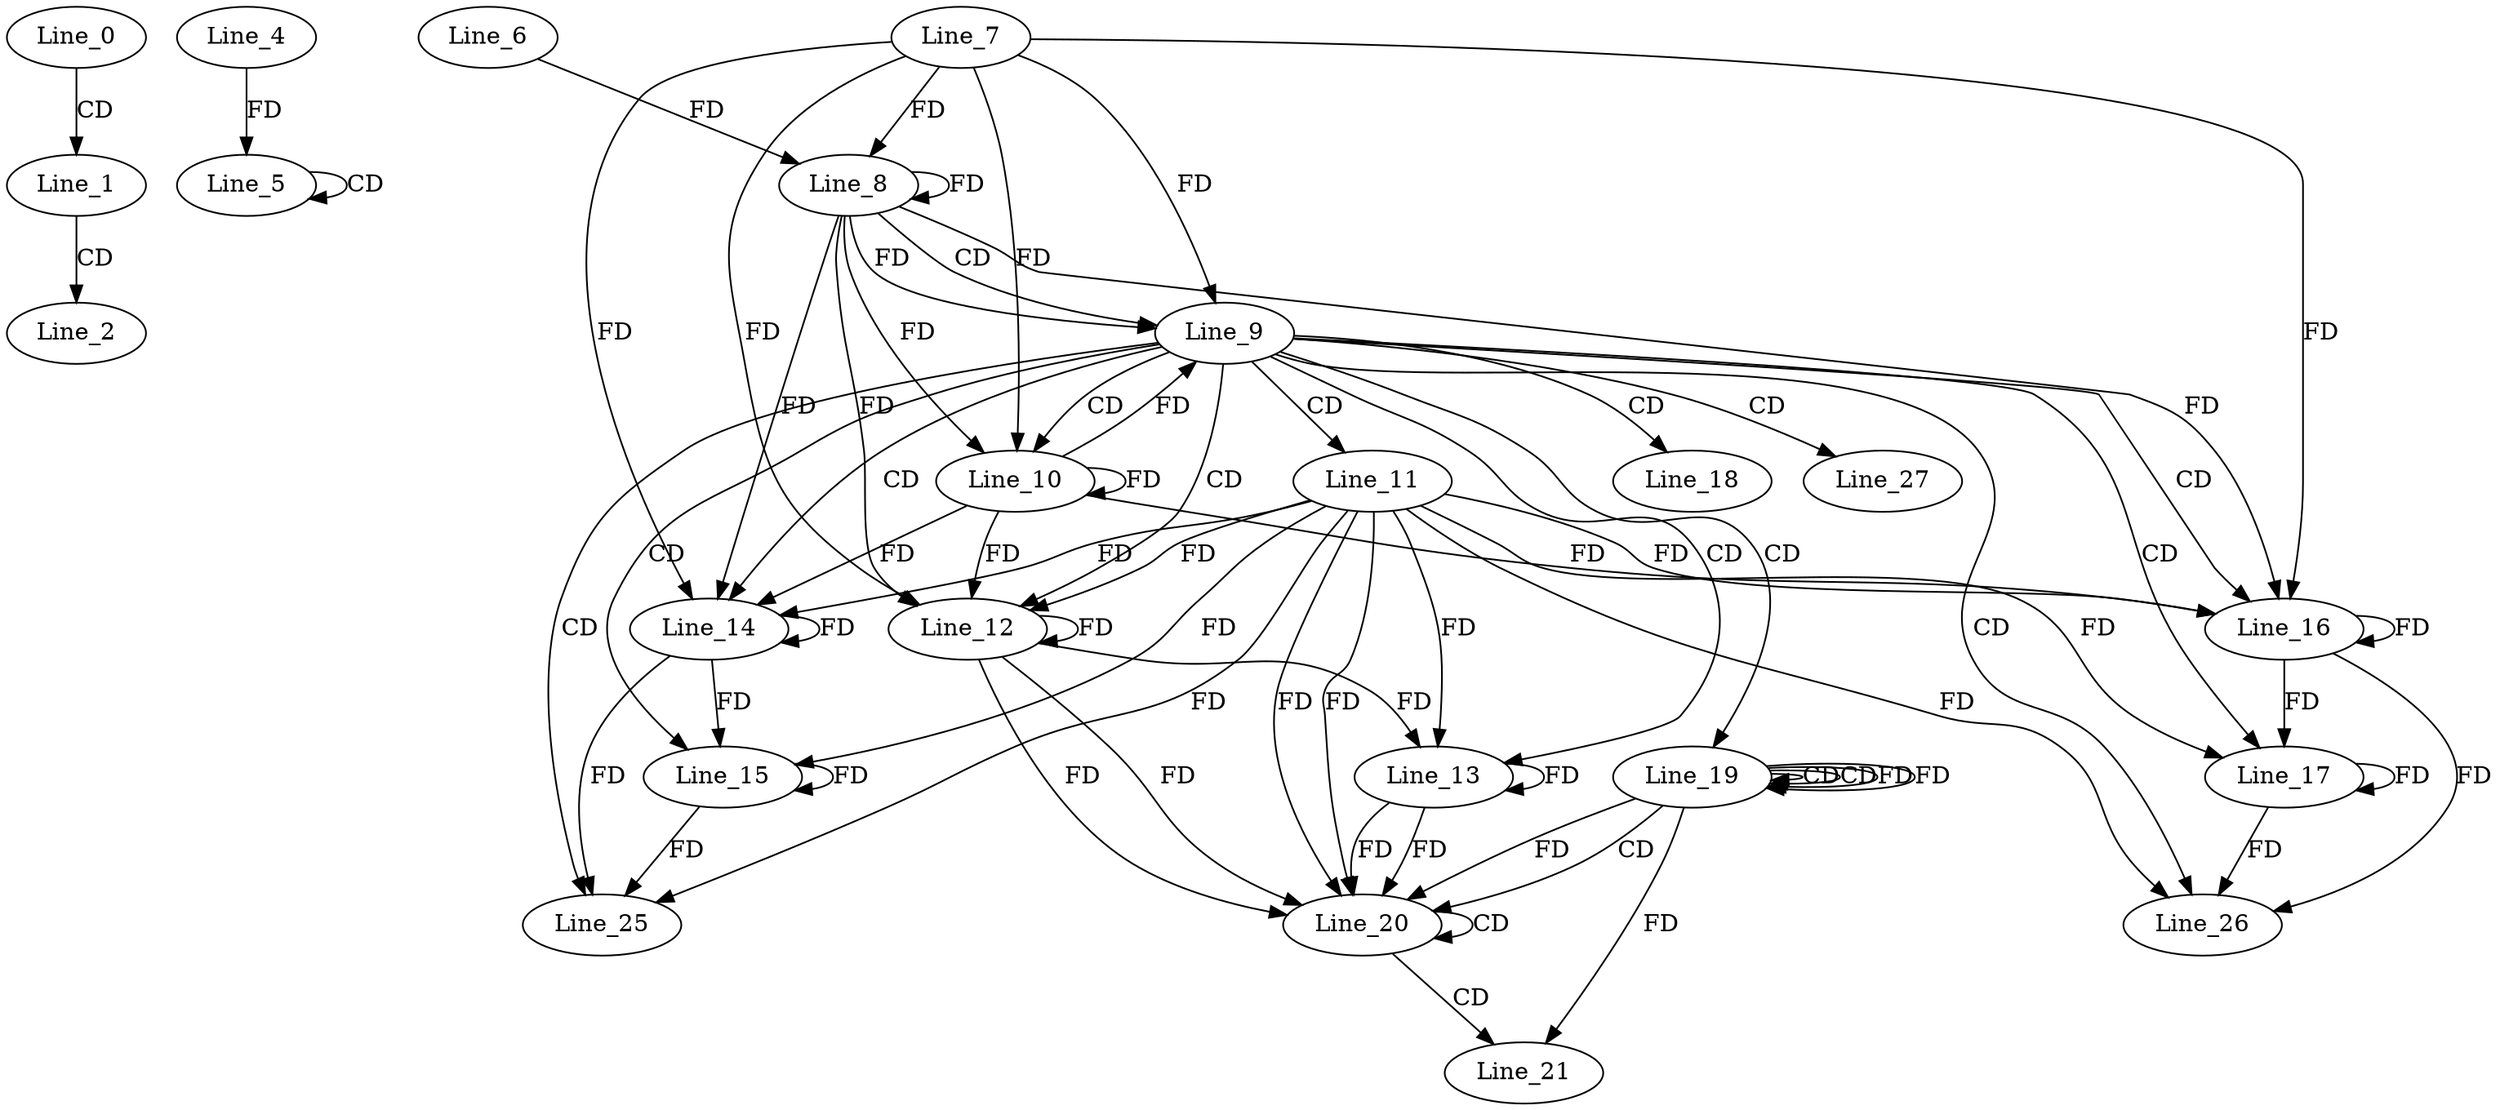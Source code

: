 digraph G {
  Line_0;
  Line_1;
  Line_2;
  Line_5;
  Line_5;
  Line_4;
  Line_8;
  Line_7;
  Line_8;
  Line_6;
  Line_8;
  Line_9;
  Line_9;
  Line_10;
  Line_10;
  Line_10;
  Line_11;
  Line_12;
  Line_12;
  Line_12;
  Line_13;
  Line_13;
  Line_13;
  Line_14;
  Line_14;
  Line_14;
  Line_15;
  Line_15;
  Line_15;
  Line_16;
  Line_16;
  Line_16;
  Line_17;
  Line_17;
  Line_17;
  Line_18;
  Line_19;
  Line_19;
  Line_19;
  Line_19;
  Line_20;
  Line_20;
  Line_20;
  Line_21;
  Line_25;
  Line_25;
  Line_26;
  Line_26;
  Line_27;
  Line_0 -> Line_1 [ label="CD" ];
  Line_1 -> Line_2 [ label="CD" ];
  Line_5 -> Line_5 [ label="CD" ];
  Line_4 -> Line_5 [ label="FD" ];
  Line_8 -> Line_8 [ label="FD" ];
  Line_7 -> Line_8 [ label="FD" ];
  Line_6 -> Line_8 [ label="FD" ];
  Line_8 -> Line_9 [ label="CD" ];
  Line_8 -> Line_9 [ label="FD" ];
  Line_7 -> Line_9 [ label="FD" ];
  Line_9 -> Line_10 [ label="CD" ];
  Line_8 -> Line_10 [ label="FD" ];
  Line_10 -> Line_10 [ label="FD" ];
  Line_7 -> Line_10 [ label="FD" ];
  Line_9 -> Line_11 [ label="CD" ];
  Line_9 -> Line_12 [ label="CD" ];
  Line_11 -> Line_12 [ label="FD" ];
  Line_12 -> Line_12 [ label="FD" ];
  Line_8 -> Line_12 [ label="FD" ];
  Line_10 -> Line_12 [ label="FD" ];
  Line_7 -> Line_12 [ label="FD" ];
  Line_9 -> Line_13 [ label="CD" ];
  Line_11 -> Line_13 [ label="FD" ];
  Line_12 -> Line_13 [ label="FD" ];
  Line_13 -> Line_13 [ label="FD" ];
  Line_9 -> Line_14 [ label="CD" ];
  Line_11 -> Line_14 [ label="FD" ];
  Line_14 -> Line_14 [ label="FD" ];
  Line_8 -> Line_14 [ label="FD" ];
  Line_10 -> Line_14 [ label="FD" ];
  Line_7 -> Line_14 [ label="FD" ];
  Line_9 -> Line_15 [ label="CD" ];
  Line_11 -> Line_15 [ label="FD" ];
  Line_14 -> Line_15 [ label="FD" ];
  Line_15 -> Line_15 [ label="FD" ];
  Line_9 -> Line_16 [ label="CD" ];
  Line_11 -> Line_16 [ label="FD" ];
  Line_16 -> Line_16 [ label="FD" ];
  Line_8 -> Line_16 [ label="FD" ];
  Line_10 -> Line_16 [ label="FD" ];
  Line_7 -> Line_16 [ label="FD" ];
  Line_9 -> Line_17 [ label="CD" ];
  Line_11 -> Line_17 [ label="FD" ];
  Line_16 -> Line_17 [ label="FD" ];
  Line_17 -> Line_17 [ label="FD" ];
  Line_9 -> Line_18 [ label="CD" ];
  Line_9 -> Line_19 [ label="CD" ];
  Line_19 -> Line_19 [ label="CD" ];
  Line_19 -> Line_19 [ label="CD" ];
  Line_19 -> Line_19 [ label="FD" ];
  Line_19 -> Line_20 [ label="CD" ];
  Line_11 -> Line_20 [ label="FD" ];
  Line_12 -> Line_20 [ label="FD" ];
  Line_13 -> Line_20 [ label="FD" ];
  Line_20 -> Line_20 [ label="CD" ];
  Line_11 -> Line_20 [ label="FD" ];
  Line_12 -> Line_20 [ label="FD" ];
  Line_13 -> Line_20 [ label="FD" ];
  Line_19 -> Line_20 [ label="FD" ];
  Line_20 -> Line_21 [ label="CD" ];
  Line_19 -> Line_21 [ label="FD" ];
  Line_9 -> Line_25 [ label="CD" ];
  Line_11 -> Line_25 [ label="FD" ];
  Line_14 -> Line_25 [ label="FD" ];
  Line_15 -> Line_25 [ label="FD" ];
  Line_9 -> Line_26 [ label="CD" ];
  Line_11 -> Line_26 [ label="FD" ];
  Line_16 -> Line_26 [ label="FD" ];
  Line_17 -> Line_26 [ label="FD" ];
  Line_9 -> Line_27 [ label="CD" ];
  Line_10 -> Line_9 [ label="FD" ];
  Line_19 -> Line_19 [ label="FD" ];
}
